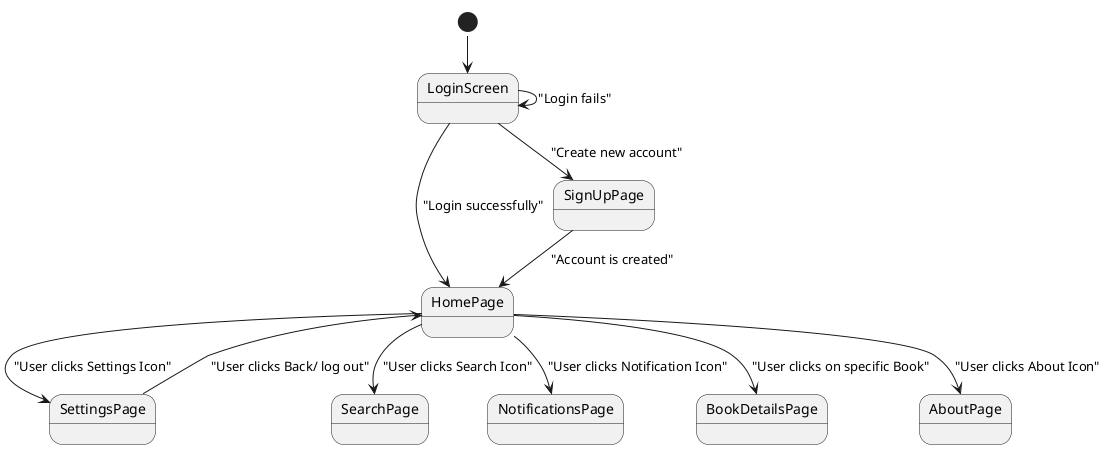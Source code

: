 @startuml
'https://plantuml.com/state-diagram
!pragma layout smetana
[*] --> LoginScreen

LoginScreen --> HomePage : "Login successfully"
LoginScreen --> SignUpPage : "Create new account"
LoginScreen --> LoginScreen : "Login fails"
SignUpPage -->HomePage : "Account is created"
HomePage --> SettingsPage : "User clicks Settings Icon"
SettingsPage --> HomePage : "User clicks Back/ log out"

HomePage --> SearchPage : "User clicks Search Icon"
HomePage --> NotificationsPage : "User clicks Notification Icon"
HomePage --> BookDetailsPage : "User clicks on specific Book"
HomePage --> AboutPage : "User clicks About Icon"

@enduml
